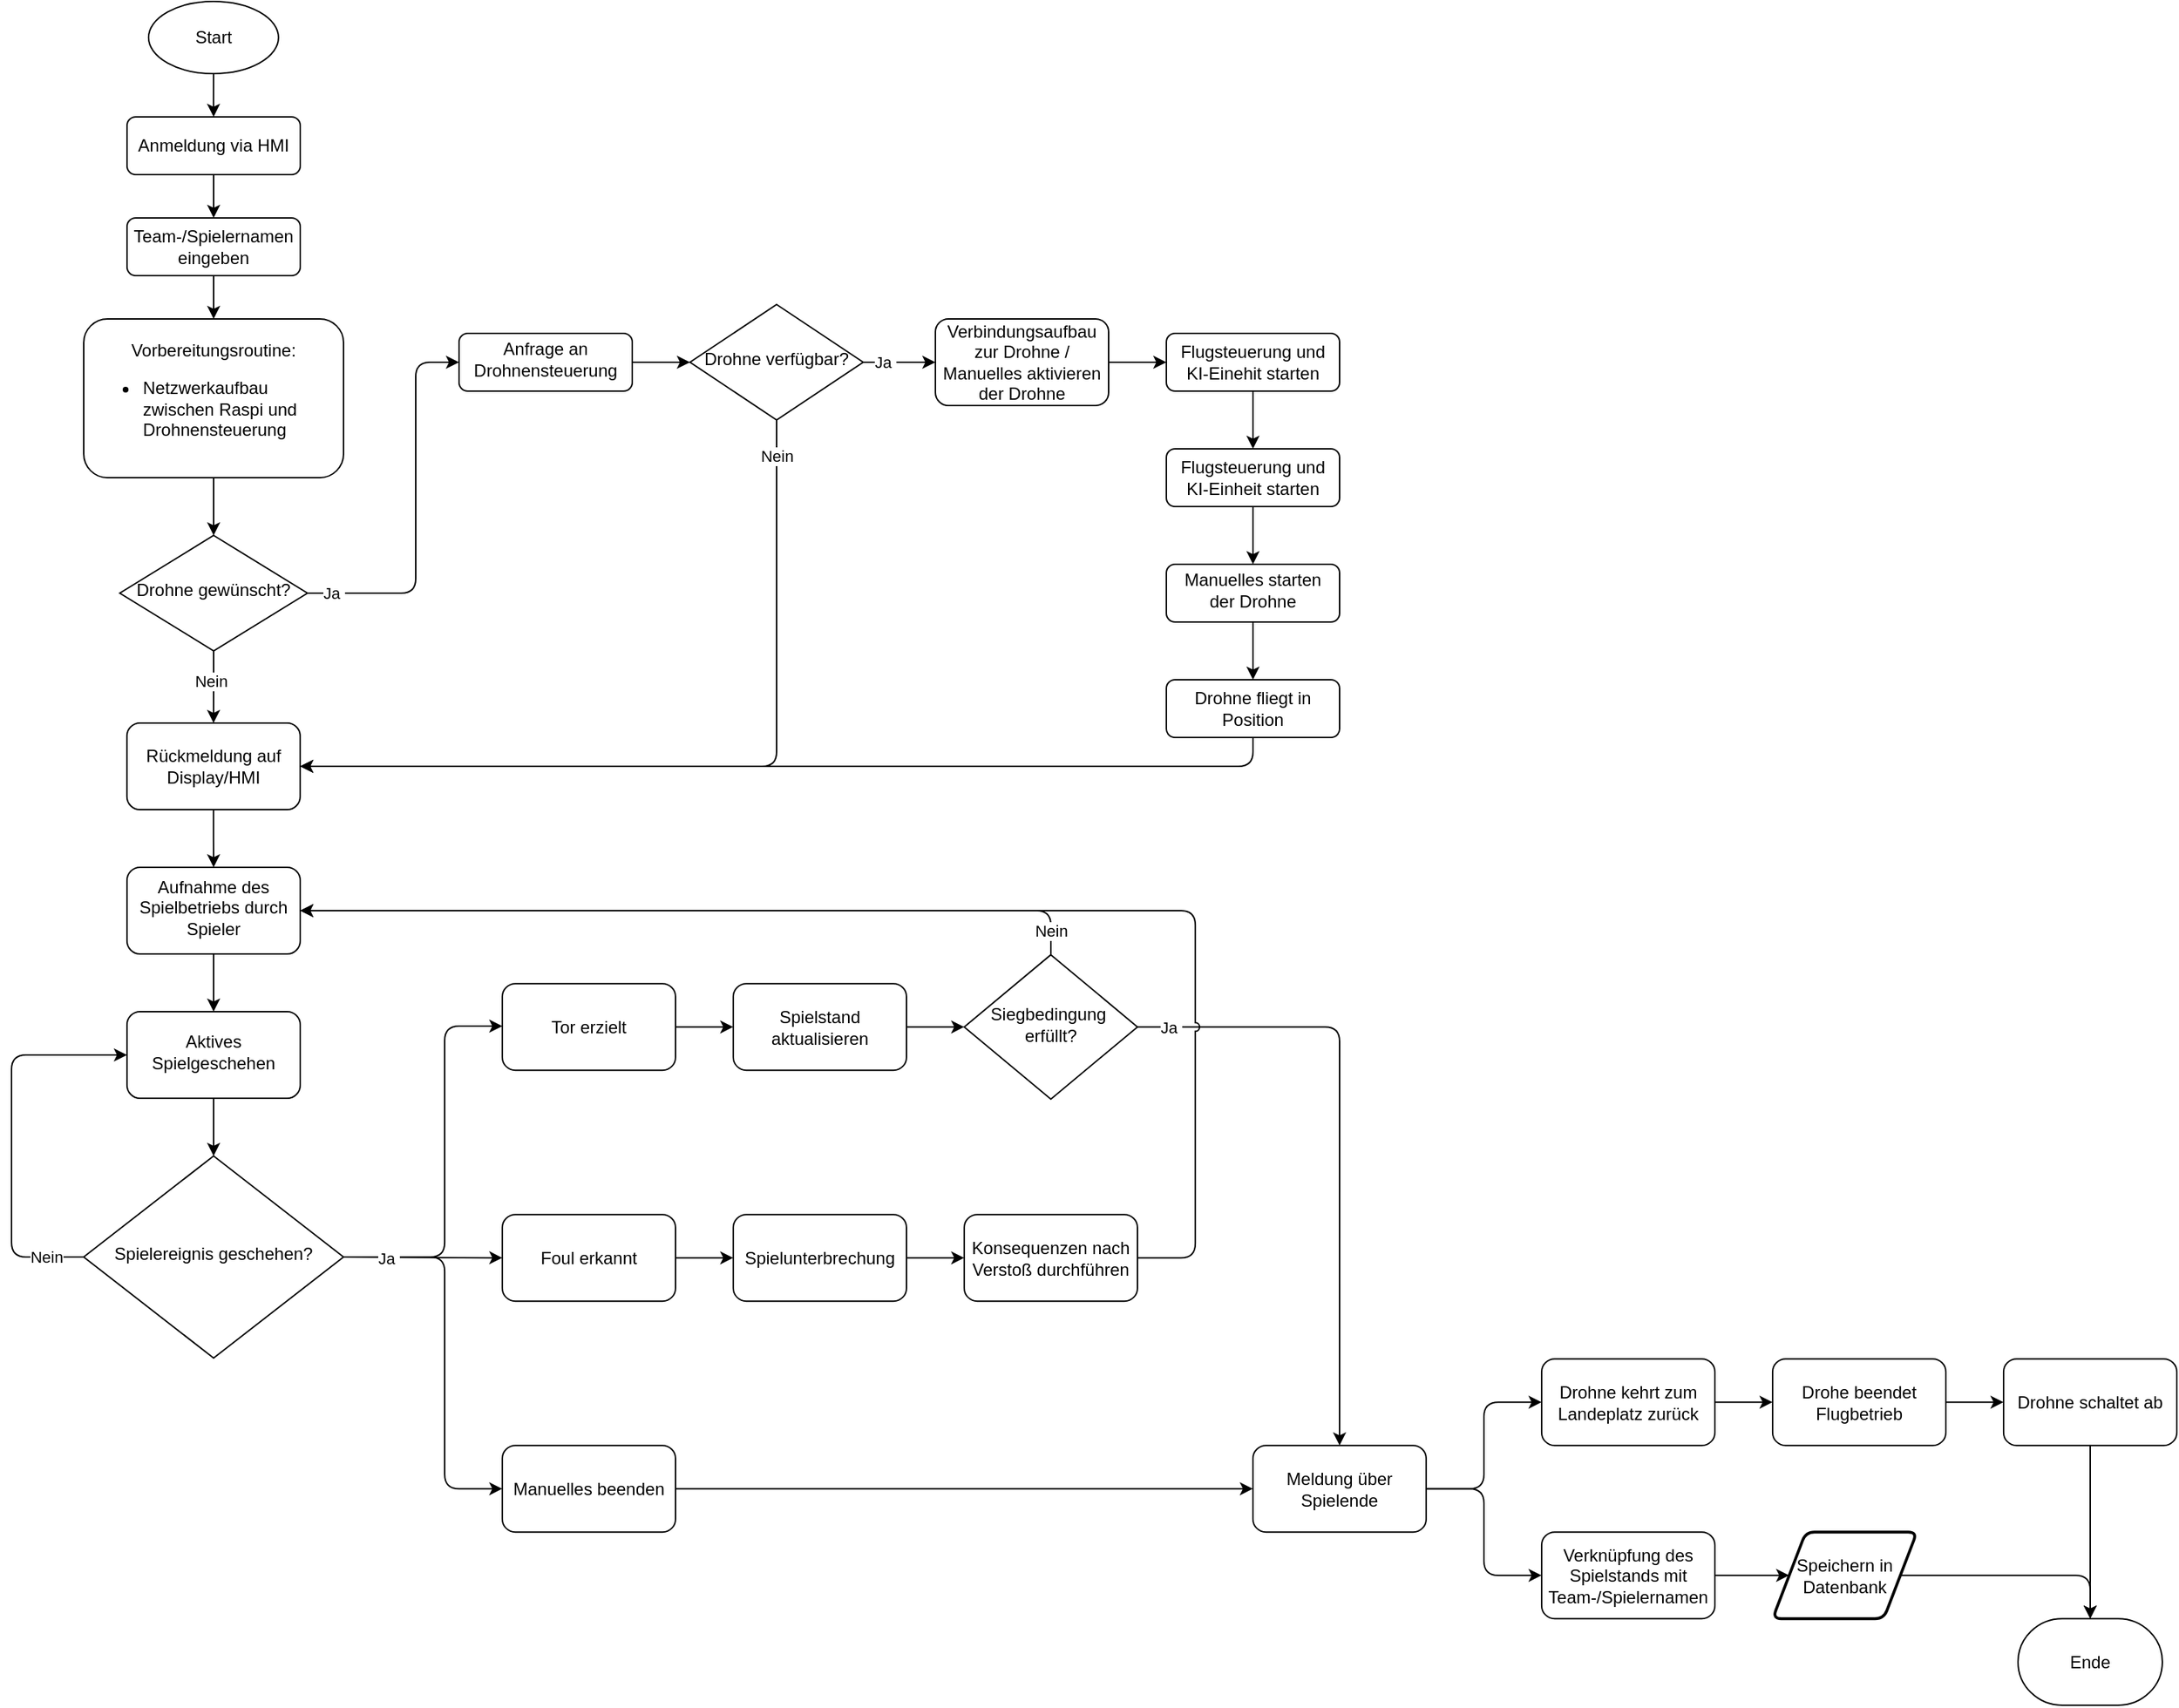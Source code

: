 <mxfile version="24.2.5" type="device">
  <diagram id="C5RBs43oDa-KdzZeNtuy" name="Übersicht">
    <mxGraphModel dx="2183" dy="1259" grid="1" gridSize="10" guides="1" tooltips="1" connect="1" arrows="1" fold="1" page="1" pageScale="1" pageWidth="1669" pageHeight="1654" math="0" shadow="0">
      <root>
        <mxCell id="WIyWlLk6GJQsqaUBKTNV-0" />
        <mxCell id="WIyWlLk6GJQsqaUBKTNV-1" parent="WIyWlLk6GJQsqaUBKTNV-0" />
        <mxCell id="xMCfnS1SF8QvDwuzywu5-9" value="" style="edgeStyle=orthogonalEdgeStyle;rounded=0;orthogonalLoop=1;jettySize=auto;html=1;entryX=0.5;entryY=0;entryDx=0;entryDy=0;" parent="WIyWlLk6GJQsqaUBKTNV-1" source="WIyWlLk6GJQsqaUBKTNV-3" target="xMCfnS1SF8QvDwuzywu5-0" edge="1">
          <mxGeometry relative="1" as="geometry">
            <mxPoint x="210" y="210" as="targetPoint" />
          </mxGeometry>
        </mxCell>
        <mxCell id="WIyWlLk6GJQsqaUBKTNV-3" value="Anmeldung via HMI" style="rounded=1;whiteSpace=wrap;html=1;fontSize=12;glass=0;strokeWidth=1;shadow=0;" parent="WIyWlLk6GJQsqaUBKTNV-1" vertex="1">
          <mxGeometry x="100" y="100" width="120" height="40" as="geometry" />
        </mxCell>
        <mxCell id="xMCfnS1SF8QvDwuzywu5-8" value="" style="edgeStyle=orthogonalEdgeStyle;rounded=0;orthogonalLoop=1;jettySize=auto;html=1;" parent="WIyWlLk6GJQsqaUBKTNV-1" source="xMCfnS1SF8QvDwuzywu5-0" target="xMCfnS1SF8QvDwuzywu5-5" edge="1">
          <mxGeometry relative="1" as="geometry" />
        </mxCell>
        <mxCell id="xMCfnS1SF8QvDwuzywu5-0" value="Team-/Spielernamen eingeben" style="rounded=1;whiteSpace=wrap;html=1;" parent="WIyWlLk6GJQsqaUBKTNV-1" vertex="1">
          <mxGeometry x="100" y="170" width="120" height="40" as="geometry" />
        </mxCell>
        <mxCell id="NL8cWzkEt_Ut7Inj3aOk-30" style="edgeStyle=orthogonalEdgeStyle;rounded=0;orthogonalLoop=1;jettySize=auto;html=1;" edge="1" parent="WIyWlLk6GJQsqaUBKTNV-1" source="xMCfnS1SF8QvDwuzywu5-5" target="xMCfnS1SF8QvDwuzywu5-21">
          <mxGeometry relative="1" as="geometry" />
        </mxCell>
        <mxCell id="xMCfnS1SF8QvDwuzywu5-5" value="&lt;div style=&quot;&quot;&gt;&lt;span style=&quot;background-color: initial;&quot;&gt;Vorbereitungsroutine:&lt;/span&gt;&lt;/div&gt;&lt;div&gt;&lt;ul&gt;&lt;li style=&quot;text-align: left;&quot;&gt;Netzwerkaufbau zwischen Raspi und Drohnensteuerung&lt;/li&gt;&lt;/ul&gt;&lt;/div&gt;" style="rounded=1;whiteSpace=wrap;html=1;align=center;" parent="WIyWlLk6GJQsqaUBKTNV-1" vertex="1">
          <mxGeometry x="70" y="240" width="180" height="110" as="geometry" />
        </mxCell>
        <mxCell id="xMCfnS1SF8QvDwuzywu5-27" value="" style="edgeStyle=orthogonalEdgeStyle;rounded=0;orthogonalLoop=1;jettySize=auto;html=1;entryX=0.5;entryY=0;entryDx=0;entryDy=0;" parent="WIyWlLk6GJQsqaUBKTNV-1" source="xMCfnS1SF8QvDwuzywu5-21" target="NL8cWzkEt_Ut7Inj3aOk-45" edge="1">
          <mxGeometry relative="1" as="geometry">
            <mxPoint x="160" y="530" as="targetPoint" />
          </mxGeometry>
        </mxCell>
        <mxCell id="xMCfnS1SF8QvDwuzywu5-28" value="Nein" style="edgeLabel;html=1;align=center;verticalAlign=middle;resizable=0;points=[];" parent="xMCfnS1SF8QvDwuzywu5-27" vertex="1" connectable="0">
          <mxGeometry x="-0.17" y="-2" relative="1" as="geometry">
            <mxPoint as="offset" />
          </mxGeometry>
        </mxCell>
        <mxCell id="NL8cWzkEt_Ut7Inj3aOk-46" style="edgeStyle=orthogonalEdgeStyle;rounded=1;orthogonalLoop=1;jettySize=auto;html=1;entryX=0;entryY=0.5;entryDx=0;entryDy=0;curved=0;exitX=1;exitY=0.5;exitDx=0;exitDy=0;" edge="1" parent="WIyWlLk6GJQsqaUBKTNV-1" source="xMCfnS1SF8QvDwuzywu5-21" target="NL8cWzkEt_Ut7Inj3aOk-12">
          <mxGeometry relative="1" as="geometry">
            <Array as="points">
              <mxPoint x="300" y="430" />
              <mxPoint x="300" y="270" />
            </Array>
          </mxGeometry>
        </mxCell>
        <mxCell id="NL8cWzkEt_Ut7Inj3aOk-57" value="Ja&amp;nbsp;" style="edgeLabel;html=1;align=center;verticalAlign=middle;resizable=0;points=[];" vertex="1" connectable="0" parent="NL8cWzkEt_Ut7Inj3aOk-46">
          <mxGeometry x="-0.869" relative="1" as="geometry">
            <mxPoint as="offset" />
          </mxGeometry>
        </mxCell>
        <mxCell id="xMCfnS1SF8QvDwuzywu5-21" value="Drohne gewünscht?" style="rhombus;whiteSpace=wrap;html=1;shadow=0;fontFamily=Helvetica;fontSize=12;align=center;strokeWidth=1;spacing=6;spacingTop=-4;" parent="WIyWlLk6GJQsqaUBKTNV-1" vertex="1">
          <mxGeometry x="95" y="390" width="130" height="80" as="geometry" />
        </mxCell>
        <mxCell id="xMCfnS1SF8QvDwuzywu5-38" value="" style="edgeStyle=orthogonalEdgeStyle;rounded=0;orthogonalLoop=1;jettySize=auto;html=1;entryX=0.5;entryY=0;entryDx=0;entryDy=0;" parent="WIyWlLk6GJQsqaUBKTNV-1" source="xMCfnS1SF8QvDwuzywu5-35" target="xMCfnS1SF8QvDwuzywu5-40" edge="1">
          <mxGeometry relative="1" as="geometry">
            <mxPoint x="159.98" y="810" as="targetPoint" />
          </mxGeometry>
        </mxCell>
        <mxCell id="xMCfnS1SF8QvDwuzywu5-35" value="Aufnahme des Spielbetriebs durch Spieler" style="whiteSpace=wrap;html=1;rounded=1;shadow=0;strokeWidth=1;spacing=6;spacingTop=-4;" parent="WIyWlLk6GJQsqaUBKTNV-1" vertex="1">
          <mxGeometry x="99.98" y="620" width="120" height="60" as="geometry" />
        </mxCell>
        <mxCell id="xMCfnS1SF8QvDwuzywu5-41" style="edgeStyle=orthogonalEdgeStyle;rounded=1;orthogonalLoop=1;jettySize=auto;html=1;exitX=0;exitY=0.5;exitDx=0;exitDy=0;entryX=0;entryY=0.5;entryDx=0;entryDy=0;curved=0;" parent="WIyWlLk6GJQsqaUBKTNV-1" source="xMCfnS1SF8QvDwuzywu5-39" target="xMCfnS1SF8QvDwuzywu5-40" edge="1">
          <mxGeometry relative="1" as="geometry">
            <Array as="points">
              <mxPoint x="19.98" y="890" />
              <mxPoint x="19.98" y="750" />
            </Array>
          </mxGeometry>
        </mxCell>
        <mxCell id="xMCfnS1SF8QvDwuzywu5-42" value="Nein" style="edgeLabel;html=1;align=center;verticalAlign=middle;resizable=0;points=[];" parent="xMCfnS1SF8QvDwuzywu5-41" vertex="1" connectable="0">
          <mxGeometry x="-0.809" y="3" relative="1" as="geometry">
            <mxPoint y="-3" as="offset" />
          </mxGeometry>
        </mxCell>
        <mxCell id="91_VfKhn5N14b0In2avB-1" value="" style="edgeStyle=orthogonalEdgeStyle;rounded=1;orthogonalLoop=1;jettySize=auto;html=1;curved=0;exitX=1;exitY=0.5;exitDx=0;exitDy=0;entryX=0;entryY=0.5;entryDx=0;entryDy=0;" parent="WIyWlLk6GJQsqaUBKTNV-1" source="xMCfnS1SF8QvDwuzywu5-39" target="91_VfKhn5N14b0In2avB-8" edge="1">
          <mxGeometry relative="1" as="geometry">
            <mxPoint x="389.98" y="300" as="targetPoint" />
            <Array as="points">
              <mxPoint x="320.05" y="890" />
              <mxPoint x="320.05" y="730" />
              <mxPoint x="360.05" y="730" />
            </Array>
          </mxGeometry>
        </mxCell>
        <mxCell id="91_VfKhn5N14b0In2avB-3" value="" style="edgeStyle=orthogonalEdgeStyle;rounded=1;orthogonalLoop=1;jettySize=auto;html=1;entryX=0;entryY=0.5;entryDx=0;entryDy=0;curved=0;exitX=1;exitY=0.5;exitDx=0;exitDy=0;" parent="WIyWlLk6GJQsqaUBKTNV-1" source="xMCfnS1SF8QvDwuzywu5-39" target="91_VfKhn5N14b0In2avB-7" edge="1">
          <mxGeometry relative="1" as="geometry">
            <mxPoint x="399.98" y="460" as="targetPoint" />
            <Array as="points">
              <mxPoint x="360.05" y="890" />
            </Array>
          </mxGeometry>
        </mxCell>
        <mxCell id="91_VfKhn5N14b0In2avB-12" value="" style="edgeStyle=orthogonalEdgeStyle;rounded=1;orthogonalLoop=1;jettySize=auto;html=1;curved=0;entryX=0;entryY=0.5;entryDx=0;entryDy=0;" parent="WIyWlLk6GJQsqaUBKTNV-1" source="xMCfnS1SF8QvDwuzywu5-39" target="91_VfKhn5N14b0In2avB-10" edge="1">
          <mxGeometry relative="1" as="geometry">
            <mxPoint x="359.98" y="910" as="targetPoint" />
            <Array as="points">
              <mxPoint x="320.05" y="890" />
              <mxPoint x="320.05" y="1051" />
            </Array>
          </mxGeometry>
        </mxCell>
        <mxCell id="91_VfKhn5N14b0In2avB-13" value="Ja&amp;nbsp;" style="edgeLabel;html=1;align=center;verticalAlign=middle;resizable=0;points=[];" parent="91_VfKhn5N14b0In2avB-12" vertex="1" connectable="0">
          <mxGeometry x="-0.766" y="-1" relative="1" as="geometry">
            <mxPoint x="-1" as="offset" />
          </mxGeometry>
        </mxCell>
        <mxCell id="xMCfnS1SF8QvDwuzywu5-39" value="Spielereignis geschehen?" style="rhombus;whiteSpace=wrap;html=1;shadow=0;strokeWidth=1;spacing=6;spacingTop=-4;" parent="WIyWlLk6GJQsqaUBKTNV-1" vertex="1">
          <mxGeometry x="69.98" y="820" width="180" height="140" as="geometry" />
        </mxCell>
        <mxCell id="91_VfKhn5N14b0In2avB-6" value="" style="edgeStyle=orthogonalEdgeStyle;rounded=0;orthogonalLoop=1;jettySize=auto;html=1;" parent="WIyWlLk6GJQsqaUBKTNV-1" source="xMCfnS1SF8QvDwuzywu5-40" target="xMCfnS1SF8QvDwuzywu5-39" edge="1">
          <mxGeometry relative="1" as="geometry" />
        </mxCell>
        <mxCell id="xMCfnS1SF8QvDwuzywu5-40" value="Aktives Spielgeschehen" style="whiteSpace=wrap;html=1;rounded=1;shadow=0;strokeWidth=1;spacing=6;spacingTop=-4;" parent="WIyWlLk6GJQsqaUBKTNV-1" vertex="1">
          <mxGeometry x="99.98" y="720" width="120" height="60" as="geometry" />
        </mxCell>
        <mxCell id="91_VfKhn5N14b0In2avB-24" value="" style="edgeStyle=orthogonalEdgeStyle;rounded=0;orthogonalLoop=1;jettySize=auto;html=1;" parent="WIyWlLk6GJQsqaUBKTNV-1" source="91_VfKhn5N14b0In2avB-7" target="91_VfKhn5N14b0In2avB-23" edge="1">
          <mxGeometry relative="1" as="geometry" />
        </mxCell>
        <mxCell id="91_VfKhn5N14b0In2avB-7" value="Foul erkannt" style="rounded=1;whiteSpace=wrap;html=1;" parent="WIyWlLk6GJQsqaUBKTNV-1" vertex="1">
          <mxGeometry x="359.98" y="860.58" width="120" height="60" as="geometry" />
        </mxCell>
        <mxCell id="91_VfKhn5N14b0In2avB-17" value="" style="edgeStyle=orthogonalEdgeStyle;rounded=0;orthogonalLoop=1;jettySize=auto;html=1;" parent="WIyWlLk6GJQsqaUBKTNV-1" source="91_VfKhn5N14b0In2avB-8" target="91_VfKhn5N14b0In2avB-16" edge="1">
          <mxGeometry relative="1" as="geometry" />
        </mxCell>
        <mxCell id="91_VfKhn5N14b0In2avB-8" value="Tor erzielt" style="rounded=1;whiteSpace=wrap;html=1;" parent="WIyWlLk6GJQsqaUBKTNV-1" vertex="1">
          <mxGeometry x="359.98" y="700.58" width="120" height="60" as="geometry" />
        </mxCell>
        <mxCell id="91_VfKhn5N14b0In2avB-41" style="edgeStyle=orthogonalEdgeStyle;rounded=0;orthogonalLoop=1;jettySize=auto;html=1;entryX=0;entryY=0.5;entryDx=0;entryDy=0;" parent="WIyWlLk6GJQsqaUBKTNV-1" source="91_VfKhn5N14b0In2avB-10" target="91_VfKhn5N14b0In2avB-38" edge="1">
          <mxGeometry relative="1" as="geometry" />
        </mxCell>
        <mxCell id="91_VfKhn5N14b0In2avB-10" value="Manuelles beenden" style="rounded=1;whiteSpace=wrap;html=1;" parent="WIyWlLk6GJQsqaUBKTNV-1" vertex="1">
          <mxGeometry x="359.98" y="1020.58" width="120" height="60" as="geometry" />
        </mxCell>
        <mxCell id="91_VfKhn5N14b0In2avB-19" value="" style="edgeStyle=orthogonalEdgeStyle;rounded=0;orthogonalLoop=1;jettySize=auto;html=1;" parent="WIyWlLk6GJQsqaUBKTNV-1" source="91_VfKhn5N14b0In2avB-16" target="91_VfKhn5N14b0In2avB-18" edge="1">
          <mxGeometry relative="1" as="geometry" />
        </mxCell>
        <mxCell id="91_VfKhn5N14b0In2avB-16" value="Spielstand aktualisieren" style="rounded=1;whiteSpace=wrap;html=1;" parent="WIyWlLk6GJQsqaUBKTNV-1" vertex="1">
          <mxGeometry x="519.98" y="700.58" width="120" height="60" as="geometry" />
        </mxCell>
        <mxCell id="91_VfKhn5N14b0In2avB-20" style="edgeStyle=orthogonalEdgeStyle;rounded=1;orthogonalLoop=1;jettySize=auto;html=1;entryX=1;entryY=0.5;entryDx=0;entryDy=0;curved=0;exitX=0.5;exitY=0;exitDx=0;exitDy=0;" parent="WIyWlLk6GJQsqaUBKTNV-1" source="91_VfKhn5N14b0In2avB-18" target="xMCfnS1SF8QvDwuzywu5-35" edge="1">
          <mxGeometry relative="1" as="geometry">
            <Array as="points">
              <mxPoint x="740.05" y="650" />
            </Array>
          </mxGeometry>
        </mxCell>
        <mxCell id="91_VfKhn5N14b0In2avB-21" value="Nein" style="edgeLabel;html=1;align=center;verticalAlign=middle;resizable=0;points=[];" parent="91_VfKhn5N14b0In2avB-20" vertex="1" connectable="0">
          <mxGeometry x="-0.973" y="1" relative="1" as="geometry">
            <mxPoint x="1" y="-9" as="offset" />
          </mxGeometry>
        </mxCell>
        <mxCell id="91_VfKhn5N14b0In2avB-32" style="edgeStyle=orthogonalEdgeStyle;rounded=1;orthogonalLoop=1;jettySize=auto;html=1;entryX=0.5;entryY=0;entryDx=0;entryDy=0;curved=0;" parent="WIyWlLk6GJQsqaUBKTNV-1" source="91_VfKhn5N14b0In2avB-18" target="91_VfKhn5N14b0In2avB-38" edge="1">
          <mxGeometry relative="1" as="geometry">
            <mxPoint x="929.98" y="900.58" as="targetPoint" />
          </mxGeometry>
        </mxCell>
        <mxCell id="91_VfKhn5N14b0In2avB-39" value="Ja&amp;nbsp;" style="edgeLabel;html=1;align=center;verticalAlign=middle;resizable=0;points=[];" parent="91_VfKhn5N14b0In2avB-32" vertex="1" connectable="0">
          <mxGeometry x="-0.896" relative="1" as="geometry">
            <mxPoint as="offset" />
          </mxGeometry>
        </mxCell>
        <mxCell id="91_VfKhn5N14b0In2avB-18" value="Siegbedingung&amp;nbsp;&lt;div&gt;erfüllt?&lt;/div&gt;" style="rhombus;whiteSpace=wrap;html=1;shadow=0;strokeWidth=1;spacing=6;spacingTop=-4;" parent="WIyWlLk6GJQsqaUBKTNV-1" vertex="1">
          <mxGeometry x="679.98" y="680.58" width="120" height="100" as="geometry" />
        </mxCell>
        <mxCell id="91_VfKhn5N14b0In2avB-26" value="" style="edgeStyle=orthogonalEdgeStyle;rounded=0;orthogonalLoop=1;jettySize=auto;html=1;" parent="WIyWlLk6GJQsqaUBKTNV-1" source="91_VfKhn5N14b0In2avB-23" target="91_VfKhn5N14b0In2avB-25" edge="1">
          <mxGeometry relative="1" as="geometry" />
        </mxCell>
        <mxCell id="91_VfKhn5N14b0In2avB-23" value="Spielunterbrechung" style="whiteSpace=wrap;html=1;rounded=1;" parent="WIyWlLk6GJQsqaUBKTNV-1" vertex="1">
          <mxGeometry x="519.98" y="860.58" width="120" height="60" as="geometry" />
        </mxCell>
        <mxCell id="91_VfKhn5N14b0In2avB-34" style="edgeStyle=orthogonalEdgeStyle;rounded=1;orthogonalLoop=1;jettySize=auto;html=1;flowAnimation=0;curved=0;jumpStyle=arc;" parent="WIyWlLk6GJQsqaUBKTNV-1" source="91_VfKhn5N14b0In2avB-25" edge="1">
          <mxGeometry relative="1" as="geometry">
            <mxPoint x="219.98" y="650" as="targetPoint" />
            <Array as="points">
              <mxPoint x="840.05" y="891" />
              <mxPoint x="840.05" y="650" />
            </Array>
          </mxGeometry>
        </mxCell>
        <mxCell id="91_VfKhn5N14b0In2avB-25" value="Konsequenzen nach Verstoß durchführen" style="whiteSpace=wrap;html=1;rounded=1;" parent="WIyWlLk6GJQsqaUBKTNV-1" vertex="1">
          <mxGeometry x="679.98" y="860.58" width="120" height="60" as="geometry" />
        </mxCell>
        <mxCell id="91_VfKhn5N14b0In2avB-43" value="" style="edgeStyle=orthogonalEdgeStyle;rounded=1;orthogonalLoop=1;jettySize=auto;html=1;curved=0;" parent="WIyWlLk6GJQsqaUBKTNV-1" source="91_VfKhn5N14b0In2avB-38" target="91_VfKhn5N14b0In2avB-42" edge="1">
          <mxGeometry relative="1" as="geometry" />
        </mxCell>
        <mxCell id="91_VfKhn5N14b0In2avB-51" style="edgeStyle=orthogonalEdgeStyle;rounded=1;orthogonalLoop=1;jettySize=auto;html=1;entryX=0;entryY=0.5;entryDx=0;entryDy=0;curved=0;" parent="WIyWlLk6GJQsqaUBKTNV-1" source="91_VfKhn5N14b0In2avB-38" target="91_VfKhn5N14b0In2avB-44" edge="1">
          <mxGeometry relative="1" as="geometry" />
        </mxCell>
        <mxCell id="91_VfKhn5N14b0In2avB-38" value="Meldung über Spielende" style="rounded=1;whiteSpace=wrap;html=1;" parent="WIyWlLk6GJQsqaUBKTNV-1" vertex="1">
          <mxGeometry x="879.98" y="1020.58" width="120" height="60" as="geometry" />
        </mxCell>
        <mxCell id="91_VfKhn5N14b0In2avB-53" value="" style="edgeStyle=orthogonalEdgeStyle;rounded=0;orthogonalLoop=1;jettySize=auto;html=1;" parent="WIyWlLk6GJQsqaUBKTNV-1" source="91_VfKhn5N14b0In2avB-42" target="91_VfKhn5N14b0In2avB-52" edge="1">
          <mxGeometry relative="1" as="geometry" />
        </mxCell>
        <mxCell id="91_VfKhn5N14b0In2avB-42" value="Drohne kehrt zum Landeplatz zurück" style="whiteSpace=wrap;html=1;rounded=1;" parent="WIyWlLk6GJQsqaUBKTNV-1" vertex="1">
          <mxGeometry x="1079.98" y="960.58" width="120" height="60" as="geometry" />
        </mxCell>
        <mxCell id="91_VfKhn5N14b0In2avB-55" style="edgeStyle=orthogonalEdgeStyle;rounded=0;orthogonalLoop=1;jettySize=auto;html=1;" parent="WIyWlLk6GJQsqaUBKTNV-1" source="91_VfKhn5N14b0In2avB-44" target="91_VfKhn5N14b0In2avB-54" edge="1">
          <mxGeometry relative="1" as="geometry" />
        </mxCell>
        <mxCell id="91_VfKhn5N14b0In2avB-44" value="Verknüpfung des Spielstands mit Team-/Spielernamen" style="whiteSpace=wrap;html=1;rounded=1;" parent="WIyWlLk6GJQsqaUBKTNV-1" vertex="1">
          <mxGeometry x="1079.98" y="1080.58" width="120" height="60" as="geometry" />
        </mxCell>
        <mxCell id="91_VfKhn5N14b0In2avB-60" value="" style="edgeStyle=orthogonalEdgeStyle;rounded=0;orthogonalLoop=1;jettySize=auto;html=1;" parent="WIyWlLk6GJQsqaUBKTNV-1" source="91_VfKhn5N14b0In2avB-52" target="91_VfKhn5N14b0In2avB-59" edge="1">
          <mxGeometry relative="1" as="geometry" />
        </mxCell>
        <mxCell id="91_VfKhn5N14b0In2avB-52" value="Drohe beendet Flugbetrieb" style="whiteSpace=wrap;html=1;rounded=1;" parent="WIyWlLk6GJQsqaUBKTNV-1" vertex="1">
          <mxGeometry x="1239.98" y="960.58" width="120" height="60" as="geometry" />
        </mxCell>
        <mxCell id="91_VfKhn5N14b0In2avB-57" style="edgeStyle=orthogonalEdgeStyle;rounded=1;orthogonalLoop=1;jettySize=auto;html=1;curved=0;entryX=0.5;entryY=0;entryDx=0;entryDy=0;entryPerimeter=0;" parent="WIyWlLk6GJQsqaUBKTNV-1" source="91_VfKhn5N14b0In2avB-54" target="NL8cWzkEt_Ut7Inj3aOk-5" edge="1">
          <mxGeometry relative="1" as="geometry">
            <mxPoint x="1459.98" y="1230.58" as="targetPoint" />
            <Array as="points">
              <mxPoint x="1460.05" y="1110.58" />
            </Array>
          </mxGeometry>
        </mxCell>
        <mxCell id="91_VfKhn5N14b0In2avB-54" value="Speichern in Datenbank" style="shape=parallelogram;html=1;strokeWidth=2;perimeter=parallelogramPerimeter;whiteSpace=wrap;rounded=1;arcSize=12;size=0.23;" parent="WIyWlLk6GJQsqaUBKTNV-1" vertex="1">
          <mxGeometry x="1239.98" y="1080.58" width="100" height="60" as="geometry" />
        </mxCell>
        <mxCell id="91_VfKhn5N14b0In2avB-62" style="edgeStyle=orthogonalEdgeStyle;rounded=0;orthogonalLoop=1;jettySize=auto;html=1;entryX=0.5;entryY=0;entryDx=0;entryDy=0;entryPerimeter=0;" parent="WIyWlLk6GJQsqaUBKTNV-1" source="91_VfKhn5N14b0In2avB-59" target="NL8cWzkEt_Ut7Inj3aOk-5" edge="1">
          <mxGeometry relative="1" as="geometry">
            <mxPoint x="1459.98" y="1170.58" as="targetPoint" />
          </mxGeometry>
        </mxCell>
        <mxCell id="91_VfKhn5N14b0In2avB-59" value="Drohne schaltet ab" style="whiteSpace=wrap;html=1;rounded=1;" parent="WIyWlLk6GJQsqaUBKTNV-1" vertex="1">
          <mxGeometry x="1399.98" y="960.58" width="120" height="60" as="geometry" />
        </mxCell>
        <mxCell id="NL8cWzkEt_Ut7Inj3aOk-5" value="Ende" style="strokeWidth=1;html=1;shape=mxgraph.flowchart.terminator;whiteSpace=wrap;" vertex="1" parent="WIyWlLk6GJQsqaUBKTNV-1">
          <mxGeometry x="1409.98" y="1140.58" width="100" height="60" as="geometry" />
        </mxCell>
        <mxCell id="NL8cWzkEt_Ut7Inj3aOk-9" value="" style="edgeStyle=orthogonalEdgeStyle;rounded=0;orthogonalLoop=1;jettySize=auto;html=1;" edge="1" parent="WIyWlLk6GJQsqaUBKTNV-1" source="NL8cWzkEt_Ut7Inj3aOk-8">
          <mxGeometry relative="1" as="geometry">
            <mxPoint x="160" y="100" as="targetPoint" />
          </mxGeometry>
        </mxCell>
        <mxCell id="NL8cWzkEt_Ut7Inj3aOk-8" value="Start" style="ellipse;whiteSpace=wrap;html=1;" vertex="1" parent="WIyWlLk6GJQsqaUBKTNV-1">
          <mxGeometry x="114.93" y="20" width="90" height="50" as="geometry" />
        </mxCell>
        <mxCell id="NL8cWzkEt_Ut7Inj3aOk-47" style="edgeStyle=orthogonalEdgeStyle;rounded=0;orthogonalLoop=1;jettySize=auto;html=1;entryX=0;entryY=0.5;entryDx=0;entryDy=0;" edge="1" parent="WIyWlLk6GJQsqaUBKTNV-1" source="NL8cWzkEt_Ut7Inj3aOk-12" target="NL8cWzkEt_Ut7Inj3aOk-17">
          <mxGeometry relative="1" as="geometry" />
        </mxCell>
        <mxCell id="NL8cWzkEt_Ut7Inj3aOk-12" value="Anfrage an Drohnensteuerung" style="whiteSpace=wrap;html=1;shadow=0;strokeWidth=1;spacing=6;spacingTop=-4;rounded=1;" vertex="1" parent="WIyWlLk6GJQsqaUBKTNV-1">
          <mxGeometry x="330" y="250" width="120" height="40" as="geometry" />
        </mxCell>
        <mxCell id="NL8cWzkEt_Ut7Inj3aOk-49" style="edgeStyle=orthogonalEdgeStyle;rounded=0;orthogonalLoop=1;jettySize=auto;html=1;entryX=0;entryY=0.5;entryDx=0;entryDy=0;" edge="1" parent="WIyWlLk6GJQsqaUBKTNV-1" source="NL8cWzkEt_Ut7Inj3aOk-17" target="NL8cWzkEt_Ut7Inj3aOk-48">
          <mxGeometry relative="1" as="geometry" />
        </mxCell>
        <mxCell id="NL8cWzkEt_Ut7Inj3aOk-52" value="Ja&amp;nbsp;" style="edgeLabel;html=1;align=center;verticalAlign=middle;resizable=0;points=[];" vertex="1" connectable="0" parent="NL8cWzkEt_Ut7Inj3aOk-49">
          <mxGeometry x="-0.411" y="-1" relative="1" as="geometry">
            <mxPoint y="-1" as="offset" />
          </mxGeometry>
        </mxCell>
        <mxCell id="NL8cWzkEt_Ut7Inj3aOk-50" style="edgeStyle=orthogonalEdgeStyle;rounded=1;orthogonalLoop=1;jettySize=auto;html=1;entryX=1;entryY=0.5;entryDx=0;entryDy=0;curved=0;" edge="1" parent="WIyWlLk6GJQsqaUBKTNV-1" source="NL8cWzkEt_Ut7Inj3aOk-17" target="NL8cWzkEt_Ut7Inj3aOk-45">
          <mxGeometry relative="1" as="geometry">
            <Array as="points">
              <mxPoint x="550" y="550" />
            </Array>
          </mxGeometry>
        </mxCell>
        <mxCell id="NL8cWzkEt_Ut7Inj3aOk-51" value="Nein" style="edgeLabel;html=1;align=center;verticalAlign=middle;resizable=0;points=[];" vertex="1" connectable="0" parent="NL8cWzkEt_Ut7Inj3aOk-50">
          <mxGeometry x="-0.914" relative="1" as="geometry">
            <mxPoint as="offset" />
          </mxGeometry>
        </mxCell>
        <mxCell id="NL8cWzkEt_Ut7Inj3aOk-17" value="Drohne verfügbar?" style="rhombus;whiteSpace=wrap;html=1;shadow=0;fontFamily=Helvetica;fontSize=12;align=center;strokeWidth=1;spacing=6;spacingTop=-4;" vertex="1" parent="WIyWlLk6GJQsqaUBKTNV-1">
          <mxGeometry x="490.0" y="230" width="120" height="80" as="geometry" />
        </mxCell>
        <mxCell id="NL8cWzkEt_Ut7Inj3aOk-59" style="edgeStyle=orthogonalEdgeStyle;rounded=0;orthogonalLoop=1;jettySize=auto;html=1;entryX=0.5;entryY=0;entryDx=0;entryDy=0;" edge="1" parent="WIyWlLk6GJQsqaUBKTNV-1" source="NL8cWzkEt_Ut7Inj3aOk-37" target="NL8cWzkEt_Ut7Inj3aOk-41">
          <mxGeometry relative="1" as="geometry" />
        </mxCell>
        <mxCell id="NL8cWzkEt_Ut7Inj3aOk-37" value="Manuelles starten der Drohne" style="whiteSpace=wrap;html=1;shadow=0;strokeWidth=1;spacing=6;spacingTop=-4;rounded=1;" vertex="1" parent="WIyWlLk6GJQsqaUBKTNV-1">
          <mxGeometry x="820" y="410" width="120" height="40" as="geometry" />
        </mxCell>
        <mxCell id="NL8cWzkEt_Ut7Inj3aOk-56" value="" style="edgeStyle=orthogonalEdgeStyle;rounded=0;orthogonalLoop=1;jettySize=auto;html=1;" edge="1" parent="WIyWlLk6GJQsqaUBKTNV-1" source="NL8cWzkEt_Ut7Inj3aOk-40" target="NL8cWzkEt_Ut7Inj3aOk-55">
          <mxGeometry relative="1" as="geometry" />
        </mxCell>
        <mxCell id="NL8cWzkEt_Ut7Inj3aOk-40" value="Flugsteuerung und KI-Einehit starten" style="whiteSpace=wrap;html=1;rounded=1;glass=0;strokeWidth=1;shadow=0;" vertex="1" parent="WIyWlLk6GJQsqaUBKTNV-1">
          <mxGeometry x="820" y="250" width="120" height="40" as="geometry" />
        </mxCell>
        <mxCell id="NL8cWzkEt_Ut7Inj3aOk-61" style="edgeStyle=orthogonalEdgeStyle;rounded=1;orthogonalLoop=1;jettySize=auto;html=1;curved=0;" edge="1" parent="WIyWlLk6GJQsqaUBKTNV-1" source="NL8cWzkEt_Ut7Inj3aOk-41">
          <mxGeometry relative="1" as="geometry">
            <mxPoint x="220" y="550" as="targetPoint" />
            <Array as="points">
              <mxPoint x="880" y="550" />
            </Array>
          </mxGeometry>
        </mxCell>
        <mxCell id="NL8cWzkEt_Ut7Inj3aOk-41" value="Drohne fliegt in Position" style="rounded=1;whiteSpace=wrap;html=1;" vertex="1" parent="WIyWlLk6GJQsqaUBKTNV-1">
          <mxGeometry x="820" y="490" width="120" height="40" as="geometry" />
        </mxCell>
        <mxCell id="NL8cWzkEt_Ut7Inj3aOk-62" value="" style="edgeStyle=orthogonalEdgeStyle;rounded=0;orthogonalLoop=1;jettySize=auto;html=1;" edge="1" parent="WIyWlLk6GJQsqaUBKTNV-1" source="NL8cWzkEt_Ut7Inj3aOk-45" target="xMCfnS1SF8QvDwuzywu5-35">
          <mxGeometry relative="1" as="geometry" />
        </mxCell>
        <mxCell id="NL8cWzkEt_Ut7Inj3aOk-45" value="Rückmeldung auf Display/HMI" style="whiteSpace=wrap;html=1;rounded=1;glass=0;strokeWidth=1;shadow=0;" vertex="1" parent="WIyWlLk6GJQsqaUBKTNV-1">
          <mxGeometry x="99.93" y="520" width="120" height="60" as="geometry" />
        </mxCell>
        <mxCell id="NL8cWzkEt_Ut7Inj3aOk-54" style="edgeStyle=orthogonalEdgeStyle;rounded=0;orthogonalLoop=1;jettySize=auto;html=1;entryX=0;entryY=0.5;entryDx=0;entryDy=0;" edge="1" parent="WIyWlLk6GJQsqaUBKTNV-1" source="NL8cWzkEt_Ut7Inj3aOk-48" target="NL8cWzkEt_Ut7Inj3aOk-40">
          <mxGeometry relative="1" as="geometry">
            <mxPoint x="835" y="270" as="targetPoint" />
          </mxGeometry>
        </mxCell>
        <mxCell id="NL8cWzkEt_Ut7Inj3aOk-48" value="Verbindungsaufbau zur Drohne / Manuelles aktivieren der Drohne" style="rounded=1;whiteSpace=wrap;html=1;" vertex="1" parent="WIyWlLk6GJQsqaUBKTNV-1">
          <mxGeometry x="660.0" y="240" width="120" height="60" as="geometry" />
        </mxCell>
        <mxCell id="NL8cWzkEt_Ut7Inj3aOk-58" style="edgeStyle=orthogonalEdgeStyle;rounded=0;orthogonalLoop=1;jettySize=auto;html=1;entryX=0.5;entryY=0;entryDx=0;entryDy=0;" edge="1" parent="WIyWlLk6GJQsqaUBKTNV-1" source="NL8cWzkEt_Ut7Inj3aOk-55" target="NL8cWzkEt_Ut7Inj3aOk-37">
          <mxGeometry relative="1" as="geometry" />
        </mxCell>
        <mxCell id="NL8cWzkEt_Ut7Inj3aOk-55" value="Flugsteuerung und KI-Einheit starten" style="whiteSpace=wrap;html=1;rounded=1;glass=0;strokeWidth=1;shadow=0;" vertex="1" parent="WIyWlLk6GJQsqaUBKTNV-1">
          <mxGeometry x="820" y="330" width="120" height="40" as="geometry" />
        </mxCell>
      </root>
    </mxGraphModel>
  </diagram>
</mxfile>

